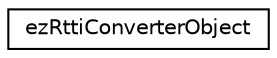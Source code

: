 digraph "Graphical Class Hierarchy"
{
 // LATEX_PDF_SIZE
  edge [fontname="Helvetica",fontsize="10",labelfontname="Helvetica",labelfontsize="10"];
  node [fontname="Helvetica",fontsize="10",shape=record];
  rankdir="LR";
  Node0 [label="ezRttiConverterObject",height=0.2,width=0.4,color="black", fillcolor="white", style="filled",URL="$dd/d4c/structez_rtti_converter_object.htm",tooltip=" "];
}
